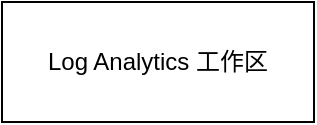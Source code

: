 <mxfile version="24.4.14" type="github">
  <diagram name="第 1 页" id="y6XD2A1U-bZ5UGIPNUo8">
    <mxGraphModel dx="1002" dy="665" grid="1" gridSize="10" guides="1" tooltips="1" connect="1" arrows="1" fold="1" page="1" pageScale="1" pageWidth="827" pageHeight="1169" math="0" shadow="0">
      <root>
        <mxCell id="0" />
        <mxCell id="1" parent="0" />
        <mxCell id="essUpSCobpZbOmE9Tkpl-1" value="Log Analytics 工作区" style="whiteSpace=wrap;html=1;labelBackgroundColor=none;" vertex="1" parent="1">
          <mxGeometry x="336" y="250" width="156" height="60" as="geometry" />
        </mxCell>
      </root>
    </mxGraphModel>
  </diagram>
</mxfile>
